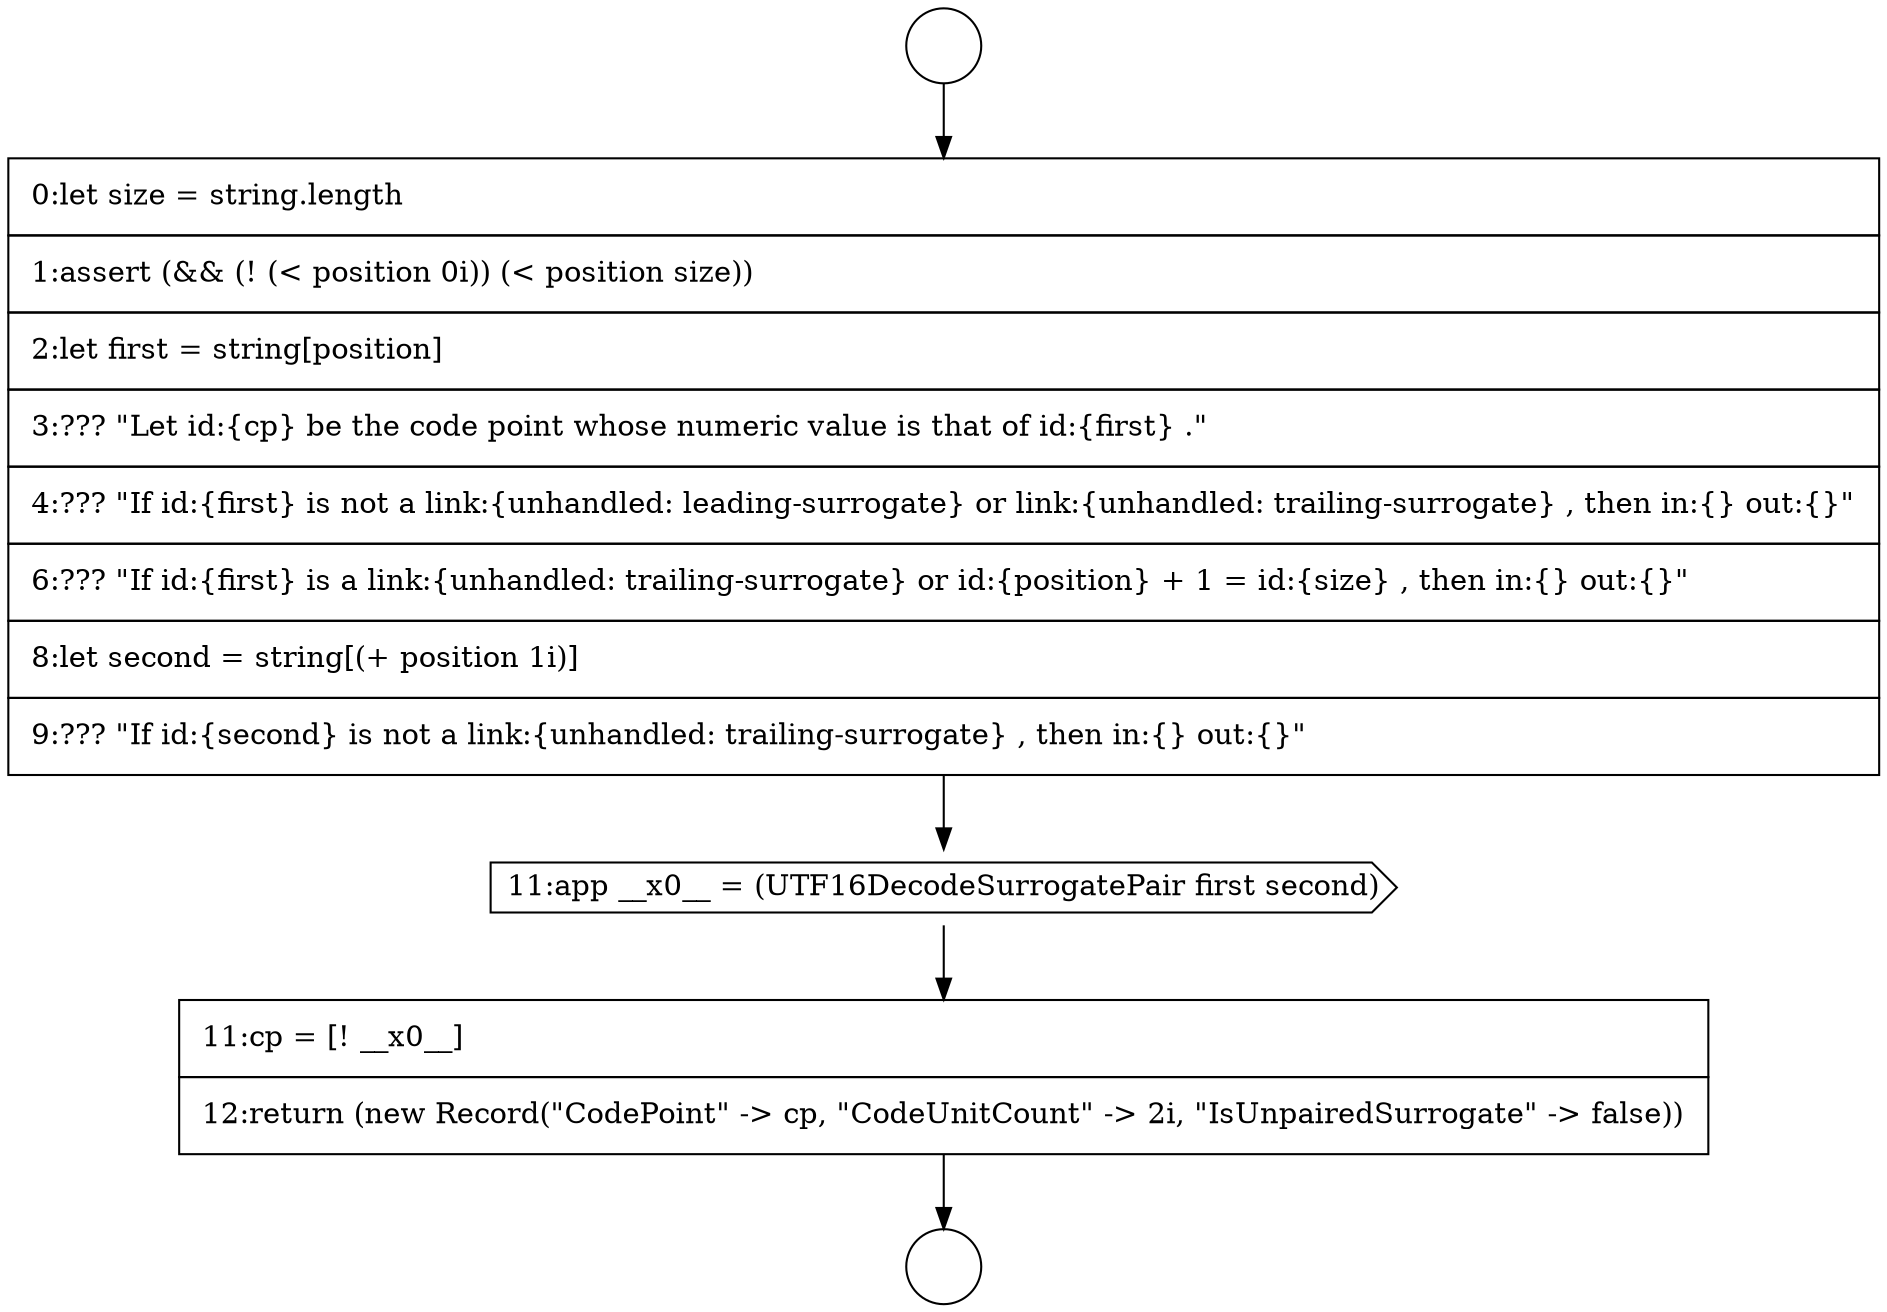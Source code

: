 digraph {
  node3581 [shape=none, margin=0, label=<<font color="black">
    <table border="0" cellborder="1" cellspacing="0" cellpadding="10">
      <tr><td align="left">0:let size = string.length</td></tr>
      <tr><td align="left">1:assert (&amp;&amp; (! (&lt; position 0i)) (&lt; position size))</td></tr>
      <tr><td align="left">2:let first = string[position]</td></tr>
      <tr><td align="left">3:??? &quot;Let id:{cp} be the code point whose numeric value is that of id:{first} .&quot;</td></tr>
      <tr><td align="left">4:??? &quot;If id:{first} is not a link:{unhandled: leading-surrogate} or link:{unhandled: trailing-surrogate} , then in:{} out:{}&quot;</td></tr>
      <tr><td align="left">6:??? &quot;If id:{first} is a link:{unhandled: trailing-surrogate} or id:{position} + 1 = id:{size} , then in:{} out:{}&quot;</td></tr>
      <tr><td align="left">8:let second = string[(+ position 1i)]</td></tr>
      <tr><td align="left">9:??? &quot;If id:{second} is not a link:{unhandled: trailing-surrogate} , then in:{} out:{}&quot;</td></tr>
    </table>
  </font>> color="black" fillcolor="white" style=filled]
  node3582 [shape=cds, label=<<font color="black">11:app __x0__ = (UTF16DecodeSurrogatePair first second)</font>> color="black" fillcolor="white" style=filled]
  node3579 [shape=circle label=" " color="black" fillcolor="white" style=filled]
  node3583 [shape=none, margin=0, label=<<font color="black">
    <table border="0" cellborder="1" cellspacing="0" cellpadding="10">
      <tr><td align="left">11:cp = [! __x0__]</td></tr>
      <tr><td align="left">12:return (new Record(&quot;CodePoint&quot; -&gt; cp, &quot;CodeUnitCount&quot; -&gt; 2i, &quot;IsUnpairedSurrogate&quot; -&gt; false))</td></tr>
    </table>
  </font>> color="black" fillcolor="white" style=filled]
  node3580 [shape=circle label=" " color="black" fillcolor="white" style=filled]
  node3579 -> node3581 [ color="black"]
  node3581 -> node3582 [ color="black"]
  node3582 -> node3583 [ color="black"]
  node3583 -> node3580 [ color="black"]
}
